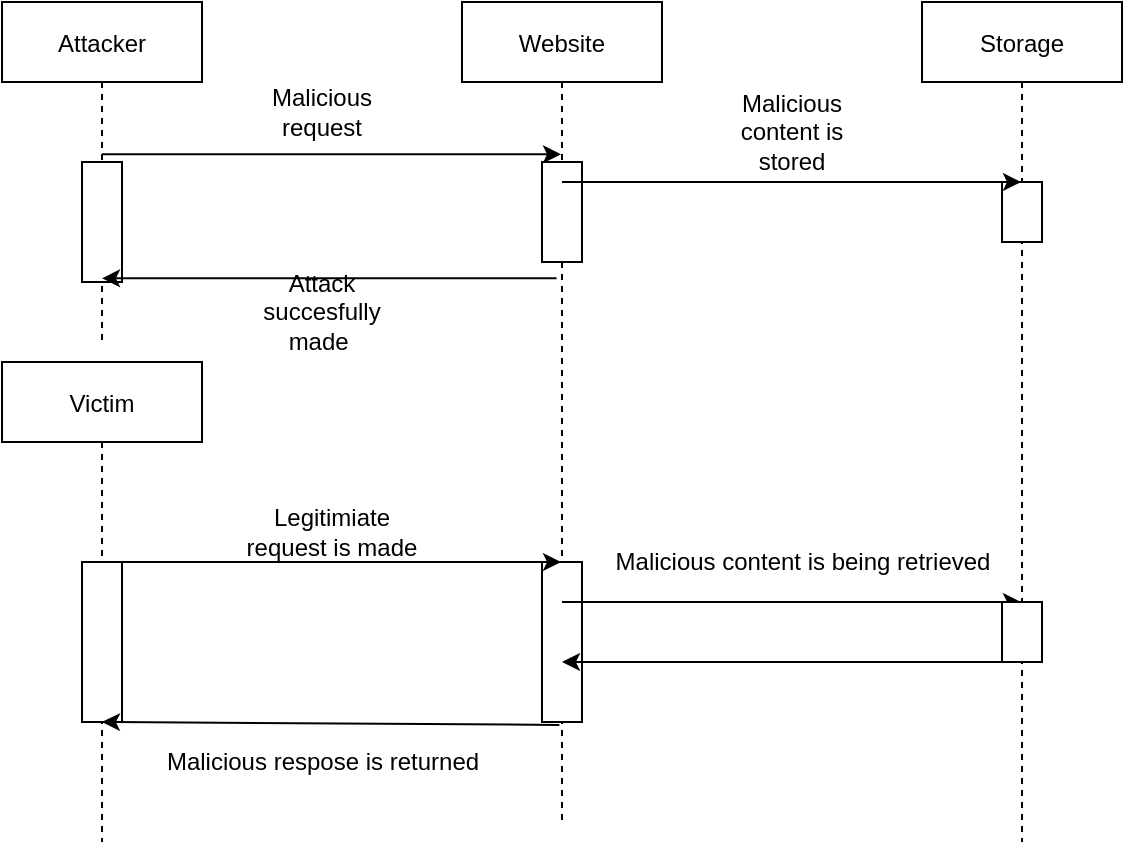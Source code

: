 <mxfile version="13.10.1" type="device"><diagram id="kgpKYQtTHZ0yAKxKKP6v" name="Page-1"><mxGraphModel dx="2062" dy="1123" grid="1" gridSize="10" guides="1" tooltips="1" connect="1" arrows="1" fold="1" page="1" pageScale="1" pageWidth="850" pageHeight="1100" math="0" shadow="0"><root><mxCell id="0"/><mxCell id="1" parent="0"/><mxCell id="3nuBFxr9cyL0pnOWT2aG-1" value="Attacker" style="shape=umlLifeline;perimeter=lifelinePerimeter;container=1;collapsible=0;recursiveResize=0;rounded=0;shadow=0;strokeWidth=1;" parent="1" vertex="1"><mxGeometry x="180" y="80" width="100" height="170" as="geometry"/></mxCell><mxCell id="PSMZp4l2NJ8TkcY7XrMy-13" value="" style="rounded=0;whiteSpace=wrap;html=1;" vertex="1" parent="3nuBFxr9cyL0pnOWT2aG-1"><mxGeometry x="40" y="80" width="20" height="60" as="geometry"/></mxCell><mxCell id="3nuBFxr9cyL0pnOWT2aG-5" value="Victim" style="shape=umlLifeline;perimeter=lifelinePerimeter;container=1;collapsible=0;recursiveResize=0;rounded=0;shadow=0;strokeWidth=1;" parent="1" vertex="1"><mxGeometry x="180" y="260" width="100" height="240" as="geometry"/></mxCell><mxCell id="PSMZp4l2NJ8TkcY7XrMy-16" value="" style="rounded=0;whiteSpace=wrap;html=1;" vertex="1" parent="3nuBFxr9cyL0pnOWT2aG-5"><mxGeometry x="40" y="100" width="20" height="80" as="geometry"/></mxCell><mxCell id="PSMZp4l2NJ8TkcY7XrMy-1" value="Website" style="shape=umlLifeline;perimeter=lifelinePerimeter;container=1;collapsible=0;recursiveResize=0;rounded=0;shadow=0;strokeWidth=1;" vertex="1" parent="1"><mxGeometry x="410" y="80" width="100" height="410" as="geometry"/></mxCell><mxCell id="PSMZp4l2NJ8TkcY7XrMy-14" value="" style="rounded=0;whiteSpace=wrap;html=1;" vertex="1" parent="PSMZp4l2NJ8TkcY7XrMy-1"><mxGeometry x="40" y="80" width="20" height="50" as="geometry"/></mxCell><mxCell id="PSMZp4l2NJ8TkcY7XrMy-17" value="" style="rounded=0;whiteSpace=wrap;html=1;" vertex="1" parent="PSMZp4l2NJ8TkcY7XrMy-1"><mxGeometry x="40" y="280" width="20" height="80" as="geometry"/></mxCell><mxCell id="PSMZp4l2NJ8TkcY7XrMy-3" value="Storage" style="shape=umlLifeline;perimeter=lifelinePerimeter;container=1;collapsible=0;recursiveResize=0;rounded=0;shadow=0;strokeWidth=1;" vertex="1" parent="1"><mxGeometry x="640" y="80" width="100" height="420" as="geometry"/></mxCell><mxCell id="PSMZp4l2NJ8TkcY7XrMy-15" value="" style="rounded=0;whiteSpace=wrap;html=1;" vertex="1" parent="PSMZp4l2NJ8TkcY7XrMy-3"><mxGeometry x="40" y="90" width="20" height="30" as="geometry"/></mxCell><mxCell id="PSMZp4l2NJ8TkcY7XrMy-5" value="" style="endArrow=classic;html=1;exitX=0.5;exitY=0.448;exitDx=0;exitDy=0;exitPerimeter=0;" edge="1" parent="1" source="3nuBFxr9cyL0pnOWT2aG-1" target="PSMZp4l2NJ8TkcY7XrMy-1"><mxGeometry width="50" height="50" relative="1" as="geometry"><mxPoint x="400" y="570" as="sourcePoint"/><mxPoint x="450" y="520" as="targetPoint"/></mxGeometry></mxCell><mxCell id="PSMZp4l2NJ8TkcY7XrMy-8" value="" style="endArrow=classic;html=1;exitX=0.473;exitY=0.337;exitDx=0;exitDy=0;exitPerimeter=0;" edge="1" parent="1" source="PSMZp4l2NJ8TkcY7XrMy-1" target="3nuBFxr9cyL0pnOWT2aG-1"><mxGeometry width="50" height="50" relative="1" as="geometry"><mxPoint x="400" y="570" as="sourcePoint"/><mxPoint x="450" y="520" as="targetPoint"/></mxGeometry></mxCell><mxCell id="PSMZp4l2NJ8TkcY7XrMy-9" value="" style="endArrow=classic;html=1;exitX=0.5;exitY=0.448;exitDx=0;exitDy=0;exitPerimeter=0;" edge="1" parent="1"><mxGeometry width="50" height="50" relative="1" as="geometry"><mxPoint x="230" y="360.0" as="sourcePoint"/><mxPoint x="459.5" y="360.0" as="targetPoint"/></mxGeometry></mxCell><mxCell id="PSMZp4l2NJ8TkcY7XrMy-10" value="" style="endArrow=classic;html=1;exitX=0.5;exitY=0.448;exitDx=0;exitDy=0;exitPerimeter=0;" edge="1" parent="1"><mxGeometry width="50" height="50" relative="1" as="geometry"><mxPoint x="460" y="380.0" as="sourcePoint"/><mxPoint x="689.5" y="380.0" as="targetPoint"/></mxGeometry></mxCell><mxCell id="PSMZp4l2NJ8TkcY7XrMy-12" value="" style="endArrow=classic;html=1;exitX=0.487;exitY=0.263;exitDx=0;exitDy=0;exitPerimeter=0;entryX=0.5;entryY=0.26;entryDx=0;entryDy=0;entryPerimeter=0;" edge="1" parent="1"><mxGeometry width="50" height="50" relative="1" as="geometry"><mxPoint x="458.7" y="441.44" as="sourcePoint"/><mxPoint x="230" y="440.0" as="targetPoint"/></mxGeometry></mxCell><mxCell id="PSMZp4l2NJ8TkcY7XrMy-18" value="" style="rounded=0;whiteSpace=wrap;html=1;" vertex="1" parent="1"><mxGeometry x="680" y="380" width="20" height="30" as="geometry"/></mxCell><mxCell id="PSMZp4l2NJ8TkcY7XrMy-21" value="" style="endArrow=classic;html=1;exitX=0.5;exitY=1;exitDx=0;exitDy=0;" edge="1" parent="1" source="PSMZp4l2NJ8TkcY7XrMy-18" target="PSMZp4l2NJ8TkcY7XrMy-1"><mxGeometry width="50" height="50" relative="1" as="geometry"><mxPoint x="400" y="600" as="sourcePoint"/><mxPoint x="450" y="550" as="targetPoint"/></mxGeometry></mxCell><mxCell id="PSMZp4l2NJ8TkcY7XrMy-24" value="" style="endArrow=classic;html=1;exitX=0.5;exitY=0.448;exitDx=0;exitDy=0;exitPerimeter=0;" edge="1" parent="1"><mxGeometry width="50" height="50" relative="1" as="geometry"><mxPoint x="460" y="170" as="sourcePoint"/><mxPoint x="689.5" y="170" as="targetPoint"/></mxGeometry></mxCell><mxCell id="PSMZp4l2NJ8TkcY7XrMy-26" value="Malicious request" style="text;html=1;strokeColor=none;fillColor=none;align=center;verticalAlign=middle;whiteSpace=wrap;rounded=0;" vertex="1" parent="1"><mxGeometry x="320" y="120" width="40" height="30" as="geometry"/></mxCell><mxCell id="PSMZp4l2NJ8TkcY7XrMy-27" value="&lt;span style=&quot;color: rgba(0 , 0 , 0 , 0) ; font-family: monospace ; font-size: 0px&quot;&gt;%3CmxGraphModel%3E%3Croot%3E%3CmxCell%20id%3D%220%22%2F%3E%3CmxCell%20id%3D%221%22%20parent%3D%220%22%2F%3E%3CmxCell%20id%3D%222%22%20value%3D%22Malicious%20request%22%20style%3D%22text%3Bhtml%3D1%3BstrokeColor%3Dnone%3BfillColor%3Dnone%3Balign%3Dcenter%3BverticalAlign%3Dmiddle%3BwhiteSpace%3Dwrap%3Brounded%3D0%3B%22%20vertex%3D%221%22%20parent%3D%221%22%3E%3CmxGeometry%20x%3D%22320%22%20y%3D%22120%22%20width%3D%2240%22%20height%3D%2230%22%20as%3D%22geometry%22%2F%3E%3C%2FmxCell%3E%3C%2Froot%3E%3C%2FmxGraphModel%3E&lt;/span&gt;" style="text;html=1;align=center;verticalAlign=middle;resizable=0;points=[];autosize=1;" vertex="1" parent="1"><mxGeometry x="550" y="130" width="20" height="20" as="geometry"/></mxCell><mxCell id="PSMZp4l2NJ8TkcY7XrMy-28" value="Malicious content is stored" style="text;html=1;strokeColor=none;fillColor=none;align=center;verticalAlign=middle;whiteSpace=wrap;rounded=0;" vertex="1" parent="1"><mxGeometry x="530" y="130" width="90" height="30" as="geometry"/></mxCell><mxCell id="PSMZp4l2NJ8TkcY7XrMy-29" value="Attack succesfully made&amp;nbsp;" style="text;html=1;strokeColor=none;fillColor=none;align=center;verticalAlign=middle;whiteSpace=wrap;rounded=0;" vertex="1" parent="1"><mxGeometry x="320" y="220" width="40" height="30" as="geometry"/></mxCell><mxCell id="PSMZp4l2NJ8TkcY7XrMy-30" value="Legitimiate request is made&lt;br&gt;" style="text;html=1;strokeColor=none;fillColor=none;align=center;verticalAlign=middle;whiteSpace=wrap;rounded=0;" vertex="1" parent="1"><mxGeometry x="300" y="330" width="90" height="30" as="geometry"/></mxCell><mxCell id="PSMZp4l2NJ8TkcY7XrMy-31" value="Malicious content is being retrieved" style="text;html=1;align=center;verticalAlign=middle;resizable=0;points=[];autosize=1;" vertex="1" parent="1"><mxGeometry x="480" y="350" width="200" height="20" as="geometry"/></mxCell><mxCell id="PSMZp4l2NJ8TkcY7XrMy-34" value="Malicious respose is returned" style="text;html=1;align=center;verticalAlign=middle;resizable=0;points=[];autosize=1;" vertex="1" parent="1"><mxGeometry x="255" y="450" width="170" height="20" as="geometry"/></mxCell></root></mxGraphModel></diagram></mxfile>